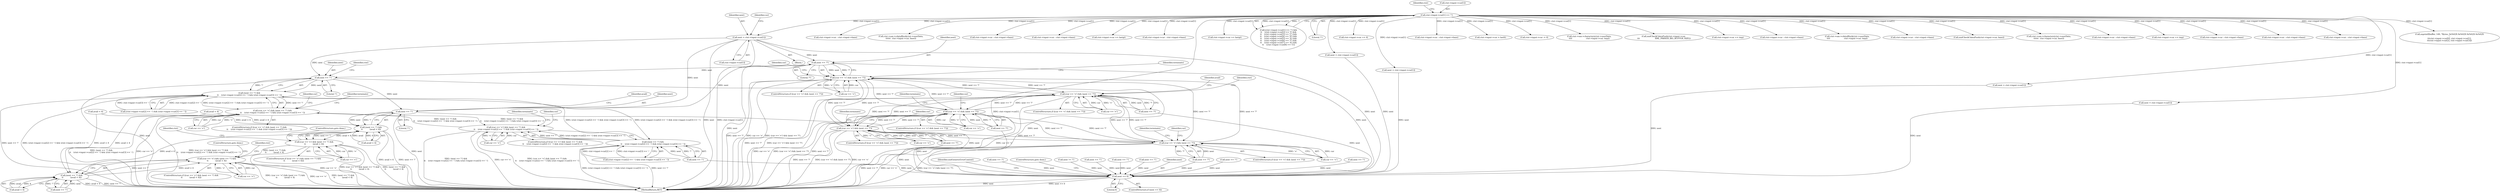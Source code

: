 digraph "0_Chrome_44a637b47793512bfb1d2589d43b8dc492a97629_1@array" {
"1002453" [label="(Call,next = ctxt->input->cur[1])"];
"1001416" [label="(Call,ctxt->input->cur[1] == '!')"];
"1002467" [label="(Call,next == '?')"];
"1002463" [label="(Call,(cur == '<') && (next == '?'))"];
"1000605" [label="(Call,(cur == '<') && (next == '?'))"];
"1001299" [label="(Call,(cur == '<') && (next == '?'))"];
"1002093" [label="(Call,(cur == '<') && (next == '?'))"];
"1002660" [label="(Call,(cur == '<') && (next == '?'))"];
"1002495" [label="(Call,next == '!')"];
"1002494" [label="(Call,(next == '!') &&\n\t\t    (ctxt->input->cur[2] == '-') && (ctxt->input->cur[3] == '-'))"];
"1002490" [label="(Call,(cur == '<') && (next == '!') &&\n\t\t    (ctxt->input->cur[2] == '-') && (ctxt->input->cur[3] == '-'))"];
"1002692" [label="(Call,(cur == '<') && (next == '!') &&\n\t\t    (ctxt->input->cur[2] == '-') && (ctxt->input->cur[3] == '-'))"];
"1002696" [label="(Call,(next == '!') &&\n\t\t    (ctxt->input->cur[2] == '-') && (ctxt->input->cur[3] == '-'))"];
"1002547" [label="(Call,next == '!')"];
"1002546" [label="(Call,(next == '!') &&\n\t\t           (avail < 4))"];
"1002542" [label="(Call,(cur == '<') && (next == '!') &&\n\t\t           (avail < 4))"];
"1002744" [label="(Call,(cur == '<') && (next == '!') &&\n\t\t           (avail < 4))"];
"1002748" [label="(Call,(next == '!') &&\n\t\t           (avail < 4))"];
"1003119" [label="(Call,next == 0)"];
"1000605" [label="(Call,(cur == '<') && (next == '?'))"];
"1000461" [label="(Call,ctxt->input->cur - ctxt->input->base)"];
"1002497" [label="(Literal,'!')"];
"1002546" [label="(Call,(next == '!') &&\n\t\t           (avail < 4))"];
"1002671" [label="(Identifier,terminate)"];
"1002800" [label="(Call,ctxt->input->cur - ctxt->input->base)"];
"1002130" [label="(Call,next == '!')"];
"1003301" [label="(Call,snprintf(buffer, 149, \"Bytes: 0x%02X 0x%02X 0x%02X 0x%02X\n\",\n\t\t\tctxt->input->cur[0], ctxt->input->cur[1],\n\t\t\tctxt->input->cur[2], ctxt->input->cur[3]))"];
"1002601" [label="(Call,ctxt->input->cur - ctxt->input->base)"];
"1001430" [label="(Identifier,ctxt)"];
"1001969" [label="(Call,ctxt->sax->cdataBlock(ctxt->userData,\n\t\t\t\t\t\t  ctxt->input->cur, base))"];
"1001298" [label="(ControlStructure,if ((cur == '<') && (next == '?')))"];
"1002467" [label="(Call,next == '?')"];
"1003335" [label="(MethodReturn,RET)"];
"1002469" [label="(Literal,'?')"];
"1002104" [label="(Identifier,terminate)"];
"1000481" [label="(Block,)"];
"1002691" [label="(ControlStructure,if ((cur == '<') && (next == '!') &&\n\t\t    (ctxt->input->cur[2] == '-') && (ctxt->input->cur[3] == '-')))"];
"1002187" [label="(Call,next == '!')"];
"1002503" [label="(Identifier,ctxt)"];
"1002650" [label="(Call,next = ctxt->input->cur[1])"];
"1001417" [label="(Call,ctxt->input->cur[1])"];
"1002723" [label="(Identifier,terminate)"];
"1002554" [label="(ControlStructure,goto done;)"];
"1002058" [label="(Call,ctxt->input->cur - ctxt->input->base)"];
"1002744" [label="(Call,(cur == '<') && (next == '!') &&\n\t\t           (avail < 4))"];
"1003123" [label="(Identifier,xmlGenericErrorContext)"];
"1001917" [label="(Call,ctxt->input->cur - ctxt->input->base)"];
"1002490" [label="(Call,(cur == '<') && (next == '!') &&\n\t\t    (ctxt->input->cur[2] == '-') && (ctxt->input->cur[3] == '-'))"];
"1001648" [label="(Call,ctxt->input->cur >= lastgt)"];
"1002083" [label="(Call,next = ctxt->input->cur[1])"];
"1001303" [label="(Call,next == '?')"];
"1002548" [label="(Identifier,next)"];
"1002542" [label="(Call,(cur == '<') && (next == '!') &&\n\t\t           (avail < 4))"];
"1000606" [label="(Call,cur == '<')"];
"1002496" [label="(Identifier,next)"];
"1003118" [label="(ControlStructure,if (next == 0))"];
"1002551" [label="(Identifier,avail)"];
"1002693" [label="(Call,cur == '<')"];
"1002748" [label="(Call,(next == '!') &&\n\t\t           (avail < 4))"];
"1001287" [label="(Call,next == '/')"];
"1000374" [label="(Call,ctxt->input->cur - ctxt->input->base)"];
"1000950" [label="(Call,ctxt->input->cur >= lastgt)"];
"1001310" [label="(Identifier,terminate)"];
"1001415" [label="(Call,(ctxt->input->cur[1] == '!') &&\n\t\t    (ctxt->input->cur[2] == '[') &&\n\t\t    (ctxt->input->cur[3] == 'C') &&\n\t\t    (ctxt->input->cur[4] == 'D') &&\n\t\t    (ctxt->input->cur[5] == 'A') &&\n\t\t    (ctxt->input->cur[6] == 'T') &&\n\t\t    (ctxt->input->cur[7] == 'A') &&\n\t\t    (ctxt->input->cur[8] == '['))"];
"1001369" [label="(Call,avail < 4)"];
"1002127" [label="(Identifier,cur)"];
"1001424" [label="(Literal,'!')"];
"1002692" [label="(Call,(cur == '<') && (next == '!') &&\n\t\t    (ctxt->input->cur[2] == '-') && (ctxt->input->cur[3] == '-'))"];
"1003125" [label="(ControlStructure,goto done;)"];
"1002752" [label="(Call,avail < 4)"];
"1002547" [label="(Call,next == '!')"];
"1001263" [label="(Call,next = ctxt->input->cur[1])"];
"1002660" [label="(Call,(cur == '<') && (next == '?'))"];
"1001373" [label="(Call,ctxt->input->cur += 4)"];
"1002464" [label="(Call,cur == '<')"];
"1000609" [label="(Call,next == '?')"];
"1002659" [label="(ControlStructure,if ((cur == '<') && (next == '?')))"];
"1002661" [label="(Call,cur == '<')"];
"1000545" [label="(Call,next = ctxt->input->cur[1])"];
"1000317" [label="(Call,ctxt->input->cur - ctxt->input->base)"];
"1002756" [label="(ControlStructure,goto done;)"];
"1002521" [label="(Identifier,terminate)"];
"1001565" [label="(Call,ctxt->input->cur > lastlt)"];
"1002463" [label="(Call,(cur == '<') && (next == '?'))"];
"1002492" [label="(Identifier,cur)"];
"1001387" [label="(Call,ctxt->input->cur -= 4)"];
"1001300" [label="(Call,cur == '<')"];
"1001839" [label="(Call,ctxt->sax->characters(ctxt->userData,\n\t\t\t\t                      ctxt->input->cur, tmp))"];
"1002495" [label="(Call,next == '!')"];
"1001776" [label="(Call,xmlCheckCdataPush(ctxt->input->cur, \n\t\t\t                        XML_PARSER_BIG_BUFFER_SIZE))"];
"1000495" [label="(Call,avail < 4)"];
"1000604" [label="(ControlStructure,if ((cur == '<') && (next == '?')))"];
"1002494" [label="(Call,(next == '!') &&\n\t\t    (ctxt->input->cur[2] == '-') && (ctxt->input->cur[3] == '-'))"];
"1002559" [label="(Identifier,ctxt)"];
"1002454" [label="(Identifier,next)"];
"1002700" [label="(Call,(ctxt->input->cur[2] == '-') && (ctxt->input->cur[3] == '-'))"];
"1002094" [label="(Call,cur == '<')"];
"1002092" [label="(ControlStructure,if ((cur == '<') && (next == '?')))"];
"1002696" [label="(Call,(next == '!') &&\n\t\t    (ctxt->input->cur[2] == '-') && (ctxt->input->cur[3] == '-'))"];
"1001416" [label="(Call,ctxt->input->cur[1] == '!')"];
"1002097" [label="(Call,next == '?')"];
"1002694" [label="(Identifier,cur)"];
"1001882" [label="(Call,ctxt->input->cur += tmp)"];
"1002549" [label="(Literal,'!')"];
"1002625" [label="(Call,ctxt->input->cur - ctxt->input->base)"];
"1003119" [label="(Call,next == 0)"];
"1001820" [label="(Call,ctxt->sax->cdataBlock(ctxt->userData,\n\t\t\t\t                      ctxt->input->cur, tmp))"];
"1002468" [label="(Identifier,next)"];
"1002453" [label="(Call,next = ctxt->input->cur[1])"];
"1002697" [label="(Call,next == '!')"];
"1002541" [label="(ControlStructure,if ((cur == '<') && (next == '!') &&\n\t\t           (avail < 4)))"];
"1002491" [label="(Call,cur == '<')"];
"1002498" [label="(Call,(ctxt->input->cur[2] == '-') && (ctxt->input->cur[3] == '-'))"];
"1001327" [label="(Call,next != '!')"];
"1002474" [label="(Identifier,terminate)"];
"1002743" [label="(ControlStructure,if ((cur == '<') && (next == '!') &&\n\t\t           (avail < 4)))"];
"1003121" [label="(Literal,0)"];
"1001344" [label="(Call,next == '!')"];
"1001299" [label="(Call,(cur == '<') && (next == '?'))"];
"1002034" [label="(Call,ctxt->input->cur - ctxt->input->base)"];
"1001325" [label="(Identifier,cur)"];
"1002465" [label="(Identifier,cur)"];
"1002745" [label="(Call,cur == '<')"];
"1002455" [label="(Call,ctxt->input->cur[1])"];
"1002544" [label="(Identifier,cur)"];
"1001862" [label="(Call,xmlCheckCdataPush(ctxt->input->cur, base))"];
"1002749" [label="(Call,next == '!')"];
"1002746" [label="(Identifier,cur)"];
"1002356" [label="(Call,next == '!')"];
"1001510" [label="(Call,next == '!')"];
"1000615" [label="(Identifier,avail)"];
"1001988" [label="(Call,ctxt->sax->characters(ctxt->userData,\n\t\t\t\t\t\t  ctxt->input->cur, base))"];
"1002489" [label="(ControlStructure,if ((cur == '<') && (next == '!') &&\n\t\t    (ctxt->input->cur[2] == '-') && (ctxt->input->cur[3] == '-')))"];
"1002550" [label="(Call,avail < 4)"];
"1002760" [label="(Identifier,ctxt)"];
"1002543" [label="(Call,cur == '<')"];
"1002093" [label="(Call,(cur == '<') && (next == '?'))"];
"1002664" [label="(Call,next == '?')"];
"1000810" [label="(Identifier,ctxt)"];
"1002428" [label="(Call,ctxt->input->cur - ctxt->input->base)"];
"1002462" [label="(ControlStructure,if ((cur == '<') && (next == '?')))"];
"1001792" [label="(Call,ctxt->input->cur += tmp)"];
"1002404" [label="(Call,ctxt->input->cur - ctxt->input->base)"];
"1003120" [label="(Identifier,next)"];
"1002453" -> "1000481"  [label="AST: "];
"1002453" -> "1002455"  [label="CFG: "];
"1002454" -> "1002453"  [label="AST: "];
"1002455" -> "1002453"  [label="AST: "];
"1002465" -> "1002453"  [label="CFG: "];
"1002453" -> "1003335"  [label="DDG: next"];
"1002453" -> "1003335"  [label="DDG: ctxt->input->cur[1]"];
"1001416" -> "1002453"  [label="DDG: ctxt->input->cur[1]"];
"1002453" -> "1002467"  [label="DDG: next"];
"1002453" -> "1002495"  [label="DDG: next"];
"1002453" -> "1002547"  [label="DDG: next"];
"1002453" -> "1003119"  [label="DDG: next"];
"1001416" -> "1001415"  [label="AST: "];
"1001416" -> "1001424"  [label="CFG: "];
"1001417" -> "1001416"  [label="AST: "];
"1001424" -> "1001416"  [label="AST: "];
"1001430" -> "1001416"  [label="CFG: "];
"1001415" -> "1001416"  [label="CFG: "];
"1001416" -> "1003335"  [label="DDG: ctxt->input->cur[1]"];
"1001416" -> "1000317"  [label="DDG: ctxt->input->cur[1]"];
"1001416" -> "1000374"  [label="DDG: ctxt->input->cur[1]"];
"1001416" -> "1000461"  [label="DDG: ctxt->input->cur[1]"];
"1001416" -> "1000545"  [label="DDG: ctxt->input->cur[1]"];
"1001416" -> "1000950"  [label="DDG: ctxt->input->cur[1]"];
"1001416" -> "1001263"  [label="DDG: ctxt->input->cur[1]"];
"1001416" -> "1001373"  [label="DDG: ctxt->input->cur[1]"];
"1001416" -> "1001387"  [label="DDG: ctxt->input->cur[1]"];
"1001416" -> "1001415"  [label="DDG: ctxt->input->cur[1]"];
"1001416" -> "1001415"  [label="DDG: '!'"];
"1001416" -> "1001565"  [label="DDG: ctxt->input->cur[1]"];
"1001416" -> "1001648"  [label="DDG: ctxt->input->cur[1]"];
"1001416" -> "1001776"  [label="DDG: ctxt->input->cur[1]"];
"1001416" -> "1001792"  [label="DDG: ctxt->input->cur[1]"];
"1001416" -> "1001820"  [label="DDG: ctxt->input->cur[1]"];
"1001416" -> "1001839"  [label="DDG: ctxt->input->cur[1]"];
"1001416" -> "1001862"  [label="DDG: ctxt->input->cur[1]"];
"1001416" -> "1001882"  [label="DDG: ctxt->input->cur[1]"];
"1001416" -> "1001917"  [label="DDG: ctxt->input->cur[1]"];
"1001416" -> "1001969"  [label="DDG: ctxt->input->cur[1]"];
"1001416" -> "1001988"  [label="DDG: ctxt->input->cur[1]"];
"1001416" -> "1002034"  [label="DDG: ctxt->input->cur[1]"];
"1001416" -> "1002058"  [label="DDG: ctxt->input->cur[1]"];
"1001416" -> "1002083"  [label="DDG: ctxt->input->cur[1]"];
"1001416" -> "1002404"  [label="DDG: ctxt->input->cur[1]"];
"1001416" -> "1002428"  [label="DDG: ctxt->input->cur[1]"];
"1001416" -> "1002601"  [label="DDG: ctxt->input->cur[1]"];
"1001416" -> "1002625"  [label="DDG: ctxt->input->cur[1]"];
"1001416" -> "1002650"  [label="DDG: ctxt->input->cur[1]"];
"1001416" -> "1002800"  [label="DDG: ctxt->input->cur[1]"];
"1001416" -> "1003301"  [label="DDG: ctxt->input->cur[1]"];
"1002467" -> "1002463"  [label="AST: "];
"1002467" -> "1002469"  [label="CFG: "];
"1002468" -> "1002467"  [label="AST: "];
"1002469" -> "1002467"  [label="AST: "];
"1002463" -> "1002467"  [label="CFG: "];
"1002467" -> "1003335"  [label="DDG: next"];
"1002467" -> "1002463"  [label="DDG: next"];
"1002467" -> "1002463"  [label="DDG: '?'"];
"1002467" -> "1002495"  [label="DDG: next"];
"1002467" -> "1002547"  [label="DDG: next"];
"1002467" -> "1003119"  [label="DDG: next"];
"1002463" -> "1002462"  [label="AST: "];
"1002463" -> "1002464"  [label="CFG: "];
"1002464" -> "1002463"  [label="AST: "];
"1002474" -> "1002463"  [label="CFG: "];
"1002492" -> "1002463"  [label="CFG: "];
"1002463" -> "1003335"  [label="DDG: cur == '<'"];
"1002463" -> "1003335"  [label="DDG: (cur == '<') && (next == '?')"];
"1002463" -> "1003335"  [label="DDG: next == '?'"];
"1002463" -> "1000605"  [label="DDG: next == '?'"];
"1002463" -> "1001299"  [label="DDG: next == '?'"];
"1002463" -> "1002093"  [label="DDG: next == '?'"];
"1002464" -> "1002463"  [label="DDG: cur"];
"1002464" -> "1002463"  [label="DDG: '<'"];
"1002093" -> "1002463"  [label="DDG: next == '?'"];
"1002660" -> "1002463"  [label="DDG: next == '?'"];
"1000605" -> "1002463"  [label="DDG: next == '?'"];
"1001299" -> "1002463"  [label="DDG: next == '?'"];
"1002463" -> "1002660"  [label="DDG: next == '?'"];
"1000605" -> "1000604"  [label="AST: "];
"1000605" -> "1000606"  [label="CFG: "];
"1000605" -> "1000609"  [label="CFG: "];
"1000606" -> "1000605"  [label="AST: "];
"1000609" -> "1000605"  [label="AST: "];
"1000615" -> "1000605"  [label="CFG: "];
"1000810" -> "1000605"  [label="CFG: "];
"1000605" -> "1003335"  [label="DDG: (cur == '<') && (next == '?')"];
"1000605" -> "1003335"  [label="DDG: cur == '<'"];
"1000605" -> "1003335"  [label="DDG: next == '?'"];
"1000606" -> "1000605"  [label="DDG: cur"];
"1000606" -> "1000605"  [label="DDG: '<'"];
"1002093" -> "1000605"  [label="DDG: next == '?'"];
"1002660" -> "1000605"  [label="DDG: next == '?'"];
"1001299" -> "1000605"  [label="DDG: next == '?'"];
"1000609" -> "1000605"  [label="DDG: next"];
"1000609" -> "1000605"  [label="DDG: '?'"];
"1000605" -> "1001299"  [label="DDG: next == '?'"];
"1000605" -> "1002093"  [label="DDG: next == '?'"];
"1000605" -> "1002660"  [label="DDG: next == '?'"];
"1001299" -> "1001298"  [label="AST: "];
"1001299" -> "1001300"  [label="CFG: "];
"1001299" -> "1001303"  [label="CFG: "];
"1001300" -> "1001299"  [label="AST: "];
"1001303" -> "1001299"  [label="AST: "];
"1001310" -> "1001299"  [label="CFG: "];
"1001325" -> "1001299"  [label="CFG: "];
"1001299" -> "1003335"  [label="DDG: (cur == '<') && (next == '?')"];
"1001299" -> "1003335"  [label="DDG: cur == '<'"];
"1001299" -> "1003335"  [label="DDG: next == '?'"];
"1001300" -> "1001299"  [label="DDG: cur"];
"1001300" -> "1001299"  [label="DDG: '<'"];
"1001303" -> "1001299"  [label="DDG: next"];
"1001303" -> "1001299"  [label="DDG: '?'"];
"1002093" -> "1001299"  [label="DDG: next == '?'"];
"1002660" -> "1001299"  [label="DDG: next == '?'"];
"1001299" -> "1002093"  [label="DDG: next == '?'"];
"1001299" -> "1002660"  [label="DDG: next == '?'"];
"1002093" -> "1002092"  [label="AST: "];
"1002093" -> "1002094"  [label="CFG: "];
"1002093" -> "1002097"  [label="CFG: "];
"1002094" -> "1002093"  [label="AST: "];
"1002097" -> "1002093"  [label="AST: "];
"1002104" -> "1002093"  [label="CFG: "];
"1002127" -> "1002093"  [label="CFG: "];
"1002093" -> "1003335"  [label="DDG: next == '?'"];
"1002093" -> "1003335"  [label="DDG: (cur == '<') && (next == '?')"];
"1002093" -> "1003335"  [label="DDG: cur == '<'"];
"1002094" -> "1002093"  [label="DDG: cur"];
"1002094" -> "1002093"  [label="DDG: '<'"];
"1002660" -> "1002093"  [label="DDG: next == '?'"];
"1002097" -> "1002093"  [label="DDG: next"];
"1002097" -> "1002093"  [label="DDG: '?'"];
"1002093" -> "1002660"  [label="DDG: next == '?'"];
"1002660" -> "1002659"  [label="AST: "];
"1002660" -> "1002661"  [label="CFG: "];
"1002660" -> "1002664"  [label="CFG: "];
"1002661" -> "1002660"  [label="AST: "];
"1002664" -> "1002660"  [label="AST: "];
"1002671" -> "1002660"  [label="CFG: "];
"1002694" -> "1002660"  [label="CFG: "];
"1002660" -> "1003335"  [label="DDG: next == '?'"];
"1002660" -> "1003335"  [label="DDG: cur == '<'"];
"1002660" -> "1003335"  [label="DDG: (cur == '<') && (next == '?')"];
"1002661" -> "1002660"  [label="DDG: cur"];
"1002661" -> "1002660"  [label="DDG: '<'"];
"1002664" -> "1002660"  [label="DDG: next"];
"1002664" -> "1002660"  [label="DDG: '?'"];
"1002495" -> "1002494"  [label="AST: "];
"1002495" -> "1002497"  [label="CFG: "];
"1002496" -> "1002495"  [label="AST: "];
"1002497" -> "1002495"  [label="AST: "];
"1002503" -> "1002495"  [label="CFG: "];
"1002494" -> "1002495"  [label="CFG: "];
"1002495" -> "1003335"  [label="DDG: next"];
"1002495" -> "1002494"  [label="DDG: next"];
"1002495" -> "1002494"  [label="DDG: '!'"];
"1002495" -> "1002547"  [label="DDG: next"];
"1002495" -> "1003119"  [label="DDG: next"];
"1002494" -> "1002490"  [label="AST: "];
"1002494" -> "1002498"  [label="CFG: "];
"1002498" -> "1002494"  [label="AST: "];
"1002490" -> "1002494"  [label="CFG: "];
"1002494" -> "1003335"  [label="DDG: next == '!'"];
"1002494" -> "1003335"  [label="DDG: (ctxt->input->cur[2] == '-') && (ctxt->input->cur[3] == '-')"];
"1002494" -> "1002490"  [label="DDG: next == '!'"];
"1002494" -> "1002490"  [label="DDG: (ctxt->input->cur[2] == '-') && (ctxt->input->cur[3] == '-')"];
"1002696" -> "1002494"  [label="DDG: (ctxt->input->cur[2] == '-') && (ctxt->input->cur[3] == '-')"];
"1002498" -> "1002494"  [label="DDG: ctxt->input->cur[2] == '-'"];
"1002498" -> "1002494"  [label="DDG: ctxt->input->cur[3] == '-'"];
"1002494" -> "1002696"  [label="DDG: (ctxt->input->cur[2] == '-') && (ctxt->input->cur[3] == '-')"];
"1002490" -> "1002489"  [label="AST: "];
"1002490" -> "1002491"  [label="CFG: "];
"1002491" -> "1002490"  [label="AST: "];
"1002521" -> "1002490"  [label="CFG: "];
"1002544" -> "1002490"  [label="CFG: "];
"1002490" -> "1003335"  [label="DDG: (cur == '<') && (next == '!') &&\n\t\t    (ctxt->input->cur[2] == '-') && (ctxt->input->cur[3] == '-')"];
"1002490" -> "1003335"  [label="DDG: (next == '!') &&\n\t\t    (ctxt->input->cur[2] == '-') && (ctxt->input->cur[3] == '-')"];
"1002490" -> "1003335"  [label="DDG: cur == '<'"];
"1002491" -> "1002490"  [label="DDG: cur"];
"1002491" -> "1002490"  [label="DDG: '<'"];
"1002692" -> "1002490"  [label="DDG: (next == '!') &&\n\t\t    (ctxt->input->cur[2] == '-') && (ctxt->input->cur[3] == '-')"];
"1002490" -> "1002692"  [label="DDG: (next == '!') &&\n\t\t    (ctxt->input->cur[2] == '-') && (ctxt->input->cur[3] == '-')"];
"1002692" -> "1002691"  [label="AST: "];
"1002692" -> "1002693"  [label="CFG: "];
"1002692" -> "1002696"  [label="CFG: "];
"1002693" -> "1002692"  [label="AST: "];
"1002696" -> "1002692"  [label="AST: "];
"1002723" -> "1002692"  [label="CFG: "];
"1002746" -> "1002692"  [label="CFG: "];
"1002692" -> "1003335"  [label="DDG: cur == '<'"];
"1002692" -> "1003335"  [label="DDG: (cur == '<') && (next == '!') &&\n\t\t    (ctxt->input->cur[2] == '-') && (ctxt->input->cur[3] == '-')"];
"1002692" -> "1003335"  [label="DDG: (next == '!') &&\n\t\t    (ctxt->input->cur[2] == '-') && (ctxt->input->cur[3] == '-')"];
"1002693" -> "1002692"  [label="DDG: cur"];
"1002693" -> "1002692"  [label="DDG: '<'"];
"1002696" -> "1002692"  [label="DDG: next == '!'"];
"1002696" -> "1002692"  [label="DDG: (ctxt->input->cur[2] == '-') && (ctxt->input->cur[3] == '-')"];
"1002696" -> "1002697"  [label="CFG: "];
"1002696" -> "1002700"  [label="CFG: "];
"1002697" -> "1002696"  [label="AST: "];
"1002700" -> "1002696"  [label="AST: "];
"1002696" -> "1003335"  [label="DDG: next == '!'"];
"1002696" -> "1003335"  [label="DDG: (ctxt->input->cur[2] == '-') && (ctxt->input->cur[3] == '-')"];
"1002697" -> "1002696"  [label="DDG: next"];
"1002697" -> "1002696"  [label="DDG: '!'"];
"1002700" -> "1002696"  [label="DDG: ctxt->input->cur[2] == '-'"];
"1002700" -> "1002696"  [label="DDG: ctxt->input->cur[3] == '-'"];
"1002547" -> "1002546"  [label="AST: "];
"1002547" -> "1002549"  [label="CFG: "];
"1002548" -> "1002547"  [label="AST: "];
"1002549" -> "1002547"  [label="AST: "];
"1002551" -> "1002547"  [label="CFG: "];
"1002546" -> "1002547"  [label="CFG: "];
"1002547" -> "1003335"  [label="DDG: next"];
"1002547" -> "1002546"  [label="DDG: next"];
"1002547" -> "1002546"  [label="DDG: '!'"];
"1002547" -> "1003119"  [label="DDG: next"];
"1002546" -> "1002542"  [label="AST: "];
"1002546" -> "1002550"  [label="CFG: "];
"1002550" -> "1002546"  [label="AST: "];
"1002542" -> "1002546"  [label="CFG: "];
"1002546" -> "1003335"  [label="DDG: avail < 4"];
"1002546" -> "1003335"  [label="DDG: next == '!'"];
"1002546" -> "1002542"  [label="DDG: next == '!'"];
"1002546" -> "1002542"  [label="DDG: avail < 4"];
"1000495" -> "1002546"  [label="DDG: avail < 4"];
"1001369" -> "1002546"  [label="DDG: avail < 4"];
"1002550" -> "1002546"  [label="DDG: avail"];
"1002550" -> "1002546"  [label="DDG: 4"];
"1002546" -> "1002748"  [label="DDG: avail < 4"];
"1002542" -> "1002541"  [label="AST: "];
"1002542" -> "1002543"  [label="CFG: "];
"1002543" -> "1002542"  [label="AST: "];
"1002554" -> "1002542"  [label="CFG: "];
"1002559" -> "1002542"  [label="CFG: "];
"1002542" -> "1003335"  [label="DDG: cur == '<'"];
"1002542" -> "1003335"  [label="DDG: (cur == '<') && (next == '!') &&\n\t\t           (avail < 4)"];
"1002542" -> "1003335"  [label="DDG: (next == '!') &&\n\t\t           (avail < 4)"];
"1002543" -> "1002542"  [label="DDG: cur"];
"1002543" -> "1002542"  [label="DDG: '<'"];
"1002542" -> "1002744"  [label="DDG: (next == '!') &&\n\t\t           (avail < 4)"];
"1002744" -> "1002743"  [label="AST: "];
"1002744" -> "1002745"  [label="CFG: "];
"1002744" -> "1002748"  [label="CFG: "];
"1002745" -> "1002744"  [label="AST: "];
"1002748" -> "1002744"  [label="AST: "];
"1002756" -> "1002744"  [label="CFG: "];
"1002760" -> "1002744"  [label="CFG: "];
"1002744" -> "1003335"  [label="DDG: (cur == '<') && (next == '!') &&\n\t\t           (avail < 4)"];
"1002744" -> "1003335"  [label="DDG: cur == '<'"];
"1002744" -> "1003335"  [label="DDG: (next == '!') &&\n\t\t           (avail < 4)"];
"1002745" -> "1002744"  [label="DDG: cur"];
"1002745" -> "1002744"  [label="DDG: '<'"];
"1002748" -> "1002744"  [label="DDG: next == '!'"];
"1002748" -> "1002744"  [label="DDG: avail < 4"];
"1002748" -> "1002749"  [label="CFG: "];
"1002748" -> "1002752"  [label="CFG: "];
"1002749" -> "1002748"  [label="AST: "];
"1002752" -> "1002748"  [label="AST: "];
"1002748" -> "1003335"  [label="DDG: next == '!'"];
"1002748" -> "1003335"  [label="DDG: avail < 4"];
"1002749" -> "1002748"  [label="DDG: next"];
"1002749" -> "1002748"  [label="DDG: '!'"];
"1000495" -> "1002748"  [label="DDG: avail < 4"];
"1001369" -> "1002748"  [label="DDG: avail < 4"];
"1002752" -> "1002748"  [label="DDG: avail"];
"1002752" -> "1002748"  [label="DDG: 4"];
"1003119" -> "1003118"  [label="AST: "];
"1003119" -> "1003121"  [label="CFG: "];
"1003120" -> "1003119"  [label="AST: "];
"1003121" -> "1003119"  [label="AST: "];
"1003123" -> "1003119"  [label="CFG: "];
"1003125" -> "1003119"  [label="CFG: "];
"1003119" -> "1003335"  [label="DDG: next == 0"];
"1003119" -> "1003335"  [label="DDG: next"];
"1002097" -> "1003119"  [label="DDG: next"];
"1002130" -> "1003119"  [label="DDG: next"];
"1001510" -> "1003119"  [label="DDG: next"];
"1001327" -> "1003119"  [label="DDG: next"];
"1001303" -> "1003119"  [label="DDG: next"];
"1002187" -> "1003119"  [label="DDG: next"];
"1001344" -> "1003119"  [label="DDG: next"];
"1001263" -> "1003119"  [label="DDG: next"];
"1002356" -> "1003119"  [label="DDG: next"];
"1002650" -> "1003119"  [label="DDG: next"];
"1000545" -> "1003119"  [label="DDG: next"];
"1000609" -> "1003119"  [label="DDG: next"];
"1002697" -> "1003119"  [label="DDG: next"];
"1001287" -> "1003119"  [label="DDG: next"];
"1002083" -> "1003119"  [label="DDG: next"];
"1002664" -> "1003119"  [label="DDG: next"];
}
